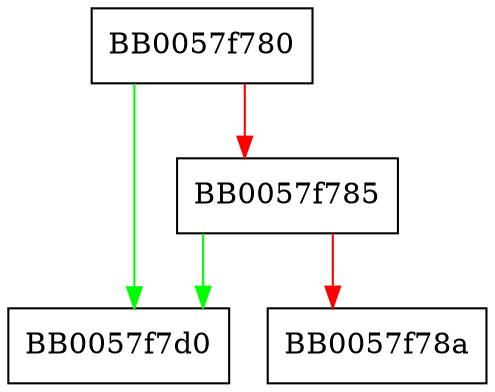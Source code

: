 digraph DSA_SIG_set0 {
  node [shape="box"];
  graph [splines=ortho];
  BB0057f780 -> BB0057f7d0 [color="green"];
  BB0057f780 -> BB0057f785 [color="red"];
  BB0057f785 -> BB0057f7d0 [color="green"];
  BB0057f785 -> BB0057f78a [color="red"];
}